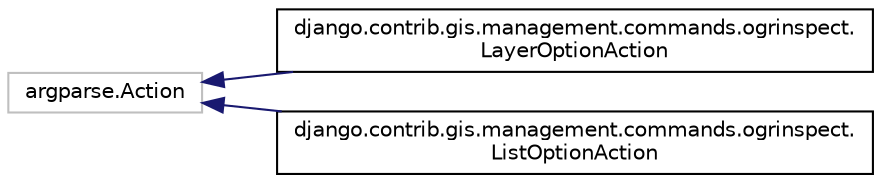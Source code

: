 digraph "Graphical Class Hierarchy"
{
 // LATEX_PDF_SIZE
  edge [fontname="Helvetica",fontsize="10",labelfontname="Helvetica",labelfontsize="10"];
  node [fontname="Helvetica",fontsize="10",shape=record];
  rankdir="LR";
  Node142 [label="argparse.Action",height=0.2,width=0.4,color="grey75", fillcolor="white", style="filled",tooltip=" "];
  Node142 -> Node0 [dir="back",color="midnightblue",fontsize="10",style="solid",fontname="Helvetica"];
  Node0 [label="django.contrib.gis.management.commands.ogrinspect.\lLayerOptionAction",height=0.2,width=0.4,color="black", fillcolor="white", style="filled",URL="$d8/d7a/classdjango_1_1contrib_1_1gis_1_1management_1_1commands_1_1ogrinspect_1_1_layer_option_action.html",tooltip=" "];
  Node142 -> Node144 [dir="back",color="midnightblue",fontsize="10",style="solid",fontname="Helvetica"];
  Node144 [label="django.contrib.gis.management.commands.ogrinspect.\lListOptionAction",height=0.2,width=0.4,color="black", fillcolor="white", style="filled",URL="$da/d4d/classdjango_1_1contrib_1_1gis_1_1management_1_1commands_1_1ogrinspect_1_1_list_option_action.html",tooltip=" "];
}
